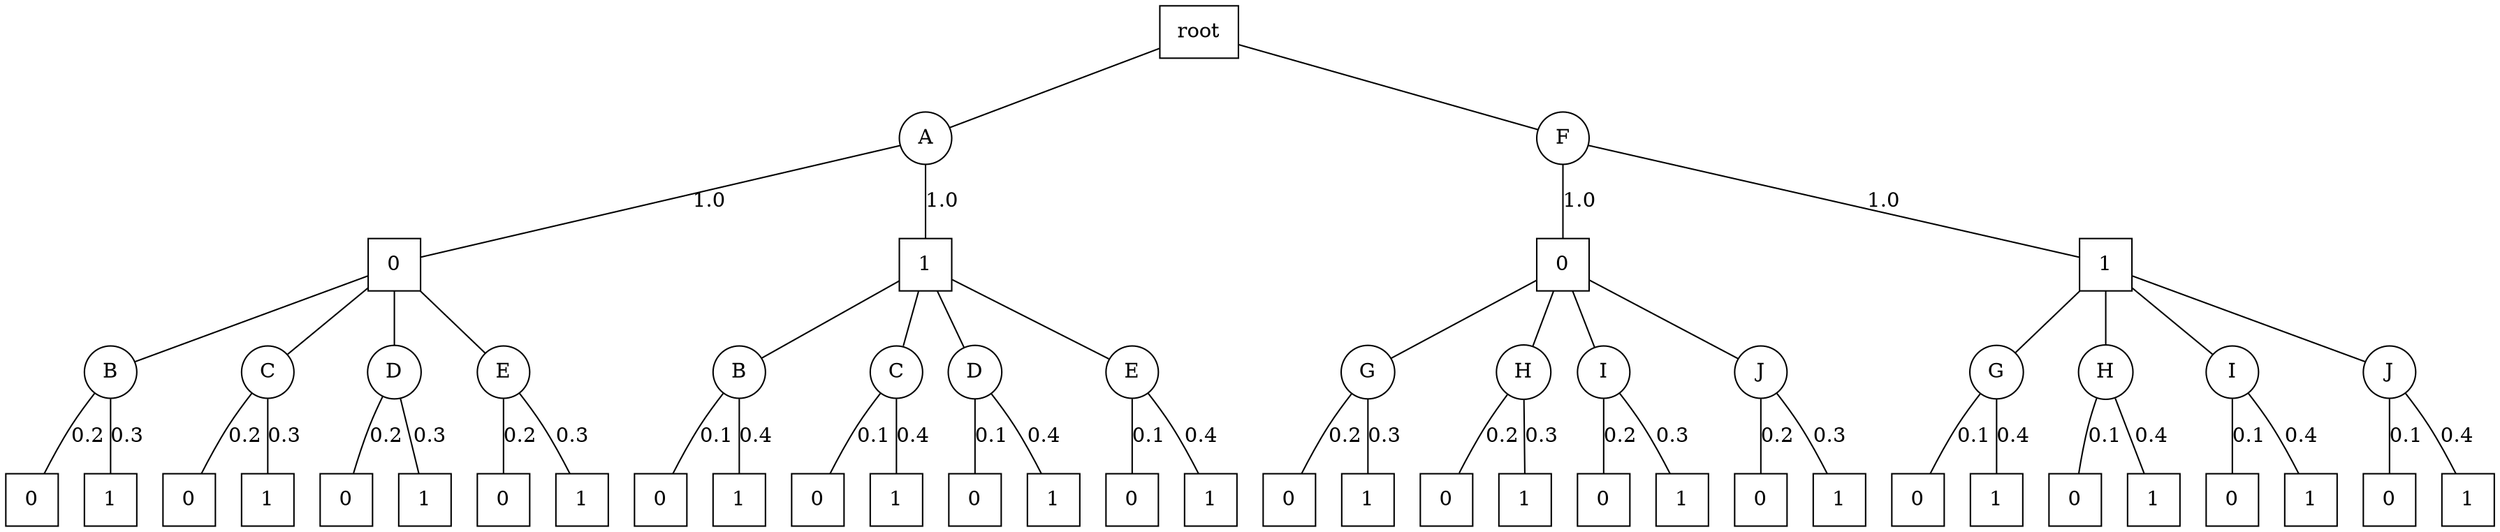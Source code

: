 graph G {
splines=true;
1 [shape=box, label = "root" ]
1--2;
2 [shape=circle, label="A"]
2--15[label = 1.0, labelangle=110];
15 [shape=square, label="0"]
15--3;
3 [shape=circle, label="B"]
3--4[label = 0.2, labelangle=110];
4 [shape=square, label="0"]
3--5[label = 0.3, labelangle=110];
5 [shape=square, label="1"]
15--6;
6 [shape=circle, label="C"]
6--7[label = 0.2, labelangle=110];
7 [shape=square, label="0"]
6--8[label = 0.3, labelangle=110];
8 [shape=square, label="1"]
15--9;
9 [shape=circle, label="D"]
9--10[label = 0.2, labelangle=110];
10 [shape=square, label="0"]
9--11[label = 0.3, labelangle=110];
11 [shape=square, label="1"]
15--12;
12 [shape=circle, label="E"]
12--13[label = 0.2, labelangle=110];
13 [shape=square, label="0"]
12--14[label = 0.3, labelangle=110];
14 [shape=square, label="1"]
2--28[label = 1.0, labelangle=110];
28 [shape=square, label="1"]
28--16;
16 [shape=circle, label="B"]
16--17[label = 0.1, labelangle=110];
17 [shape=square, label="0"]
16--18[label = 0.4, labelangle=110];
18 [shape=square, label="1"]
28--19;
19 [shape=circle, label="C"]
19--20[label = 0.1, labelangle=110];
20 [shape=square, label="0"]
19--21[label = 0.4, labelangle=110];
21 [shape=square, label="1"]
28--22;
22 [shape=circle, label="D"]
22--23[label = 0.1, labelangle=110];
23 [shape=square, label="0"]
22--24[label = 0.4, labelangle=110];
24 [shape=square, label="1"]
28--25;
25 [shape=circle, label="E"]
25--26[label = 0.1, labelangle=110];
26 [shape=square, label="0"]
25--27[label = 0.4, labelangle=110];
27 [shape=square, label="1"]
1--29;
29 [shape=circle, label="F"]
29--42[label = 1.0, labelangle=110];
42 [shape=square, label="0"]
42--30;
30 [shape=circle, label="G"]
30--31[label = 0.2, labelangle=110];
31 [shape=square, label="0"]
30--32[label = 0.3, labelangle=110];
32 [shape=square, label="1"]
42--33;
33 [shape=circle, label="H"]
33--34[label = 0.2, labelangle=110];
34 [shape=square, label="0"]
33--35[label = 0.3, labelangle=110];
35 [shape=square, label="1"]
42--36;
36 [shape=circle, label="I"]
36--37[label = 0.2, labelangle=110];
37 [shape=square, label="0"]
36--38[label = 0.3, labelangle=110];
38 [shape=square, label="1"]
42--39;
39 [shape=circle, label="J"]
39--40[label = 0.2, labelangle=110];
40 [shape=square, label="0"]
39--41[label = 0.3, labelangle=110];
41 [shape=square, label="1"]
29--55[label = 1.0, labelangle=110];
55 [shape=square, label="1"]
55--43;
43 [shape=circle, label="G"]
43--44[label = 0.1, labelangle=110];
44 [shape=square, label="0"]
43--45[label = 0.4, labelangle=110];
45 [shape=square, label="1"]
55--46;
46 [shape=circle, label="H"]
46--47[label = 0.1, labelangle=110];
47 [shape=square, label="0"]
46--48[label = 0.4, labelangle=110];
48 [shape=square, label="1"]
55--49;
49 [shape=circle, label="I"]
49--50[label = 0.1, labelangle=110];
50 [shape=square, label="0"]
49--51[label = 0.4, labelangle=110];
51 [shape=square, label="1"]
55--52;
52 [shape=circle, label="J"]
52--53[label = 0.1, labelangle=110];
53 [shape=square, label="0"]
52--54[label = 0.4, labelangle=110];
54 [shape=square, label="1"]
}
